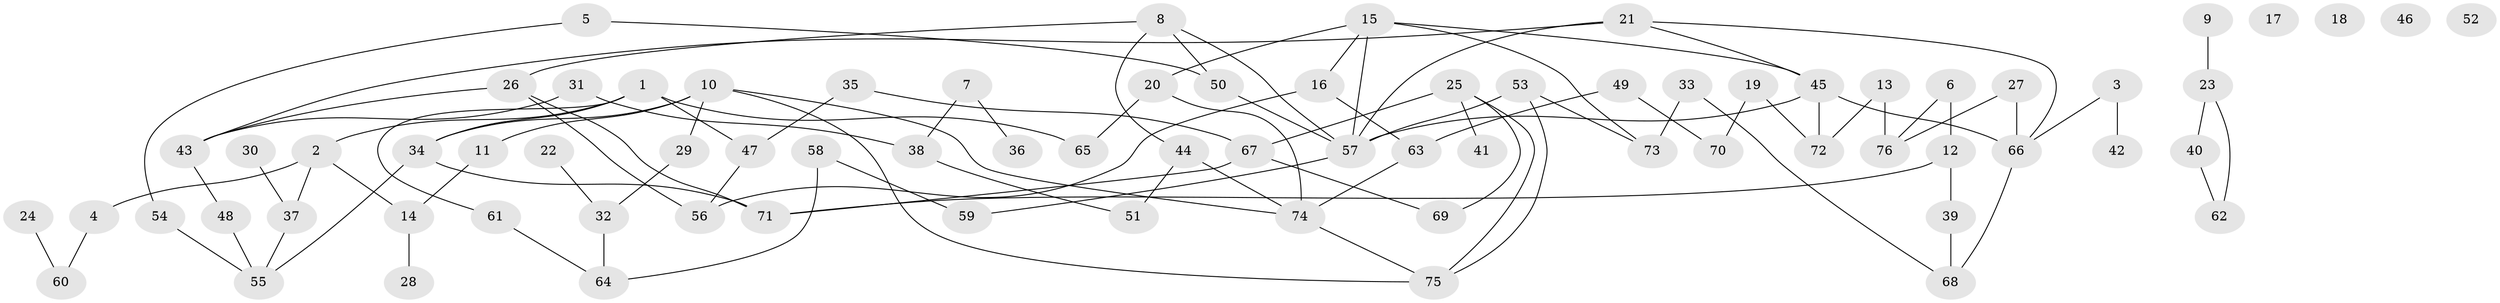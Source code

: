 // Generated by graph-tools (version 1.1) at 2025/33/03/09/25 02:33:40]
// undirected, 76 vertices, 100 edges
graph export_dot {
graph [start="1"]
  node [color=gray90,style=filled];
  1;
  2;
  3;
  4;
  5;
  6;
  7;
  8;
  9;
  10;
  11;
  12;
  13;
  14;
  15;
  16;
  17;
  18;
  19;
  20;
  21;
  22;
  23;
  24;
  25;
  26;
  27;
  28;
  29;
  30;
  31;
  32;
  33;
  34;
  35;
  36;
  37;
  38;
  39;
  40;
  41;
  42;
  43;
  44;
  45;
  46;
  47;
  48;
  49;
  50;
  51;
  52;
  53;
  54;
  55;
  56;
  57;
  58;
  59;
  60;
  61;
  62;
  63;
  64;
  65;
  66;
  67;
  68;
  69;
  70;
  71;
  72;
  73;
  74;
  75;
  76;
  1 -- 2;
  1 -- 34;
  1 -- 47;
  1 -- 61;
  1 -- 65;
  2 -- 4;
  2 -- 14;
  2 -- 37;
  3 -- 42;
  3 -- 66;
  4 -- 60;
  5 -- 50;
  5 -- 54;
  6 -- 12;
  6 -- 76;
  7 -- 36;
  7 -- 38;
  8 -- 26;
  8 -- 44;
  8 -- 50;
  8 -- 57;
  9 -- 23;
  10 -- 11;
  10 -- 29;
  10 -- 34;
  10 -- 74;
  10 -- 75;
  11 -- 14;
  12 -- 39;
  12 -- 71;
  13 -- 72;
  13 -- 76;
  14 -- 28;
  15 -- 16;
  15 -- 20;
  15 -- 45;
  15 -- 57;
  15 -- 73;
  16 -- 56;
  16 -- 63;
  19 -- 70;
  19 -- 72;
  20 -- 65;
  20 -- 74;
  21 -- 43;
  21 -- 45;
  21 -- 57;
  21 -- 66;
  22 -- 32;
  23 -- 40;
  23 -- 62;
  24 -- 60;
  25 -- 41;
  25 -- 67;
  25 -- 69;
  25 -- 75;
  26 -- 43;
  26 -- 56;
  26 -- 71;
  27 -- 66;
  27 -- 76;
  29 -- 32;
  30 -- 37;
  31 -- 38;
  31 -- 43;
  32 -- 64;
  33 -- 68;
  33 -- 73;
  34 -- 55;
  34 -- 71;
  35 -- 47;
  35 -- 67;
  37 -- 55;
  38 -- 51;
  39 -- 68;
  40 -- 62;
  43 -- 48;
  44 -- 51;
  44 -- 74;
  45 -- 57;
  45 -- 66;
  45 -- 72;
  47 -- 56;
  48 -- 55;
  49 -- 63;
  49 -- 70;
  50 -- 57;
  53 -- 57;
  53 -- 73;
  53 -- 75;
  54 -- 55;
  57 -- 59;
  58 -- 59;
  58 -- 64;
  61 -- 64;
  63 -- 74;
  66 -- 68;
  67 -- 69;
  67 -- 71;
  74 -- 75;
}
